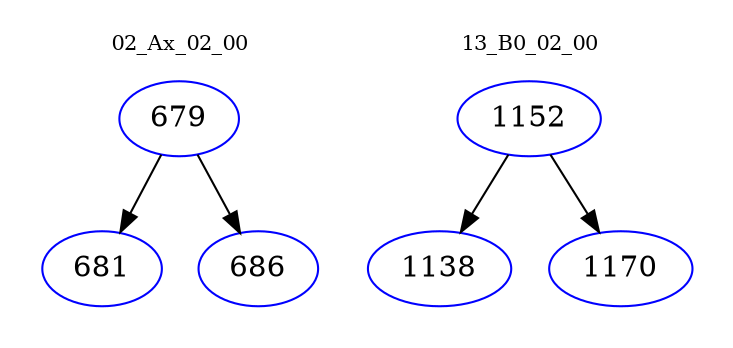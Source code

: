 digraph{
subgraph cluster_0 {
color = white
label = "02_Ax_02_00";
fontsize=10;
T0_679 [label="679", color="blue"]
T0_679 -> T0_681 [color="black"]
T0_681 [label="681", color="blue"]
T0_679 -> T0_686 [color="black"]
T0_686 [label="686", color="blue"]
}
subgraph cluster_1 {
color = white
label = "13_B0_02_00";
fontsize=10;
T1_1152 [label="1152", color="blue"]
T1_1152 -> T1_1138 [color="black"]
T1_1138 [label="1138", color="blue"]
T1_1152 -> T1_1170 [color="black"]
T1_1170 [label="1170", color="blue"]
}
}
